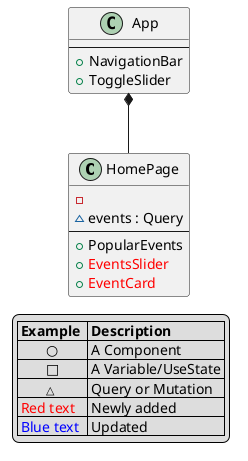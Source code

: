 @startuml FrontEndClassDiagram
class HomePage {
    - <color:red>
    ~ events : Query 
    --
    + PopularEvents
    + <color:red>EventsSlider
    + <color:red>EventCard
}

class App {
    --
    + NavigationBar
    + ToggleSlider
}


App*-- HomePage    
legend
    |= Example  |= Description |
    |        ○ | A Component |
    |        □ | A Variable/UseState |
    |        <size:11>△ | Query or Mutation |
    |<color:red> Red text | Newly added|
    |<color:blue> Blue text | Updated |
endlegend
@enduml
class CalendarPage {
}
class EventPage {
}
class AddEventPage {
}
class VerifyPage {
}
class AccountPage {
}
class LoginPage {
    }
